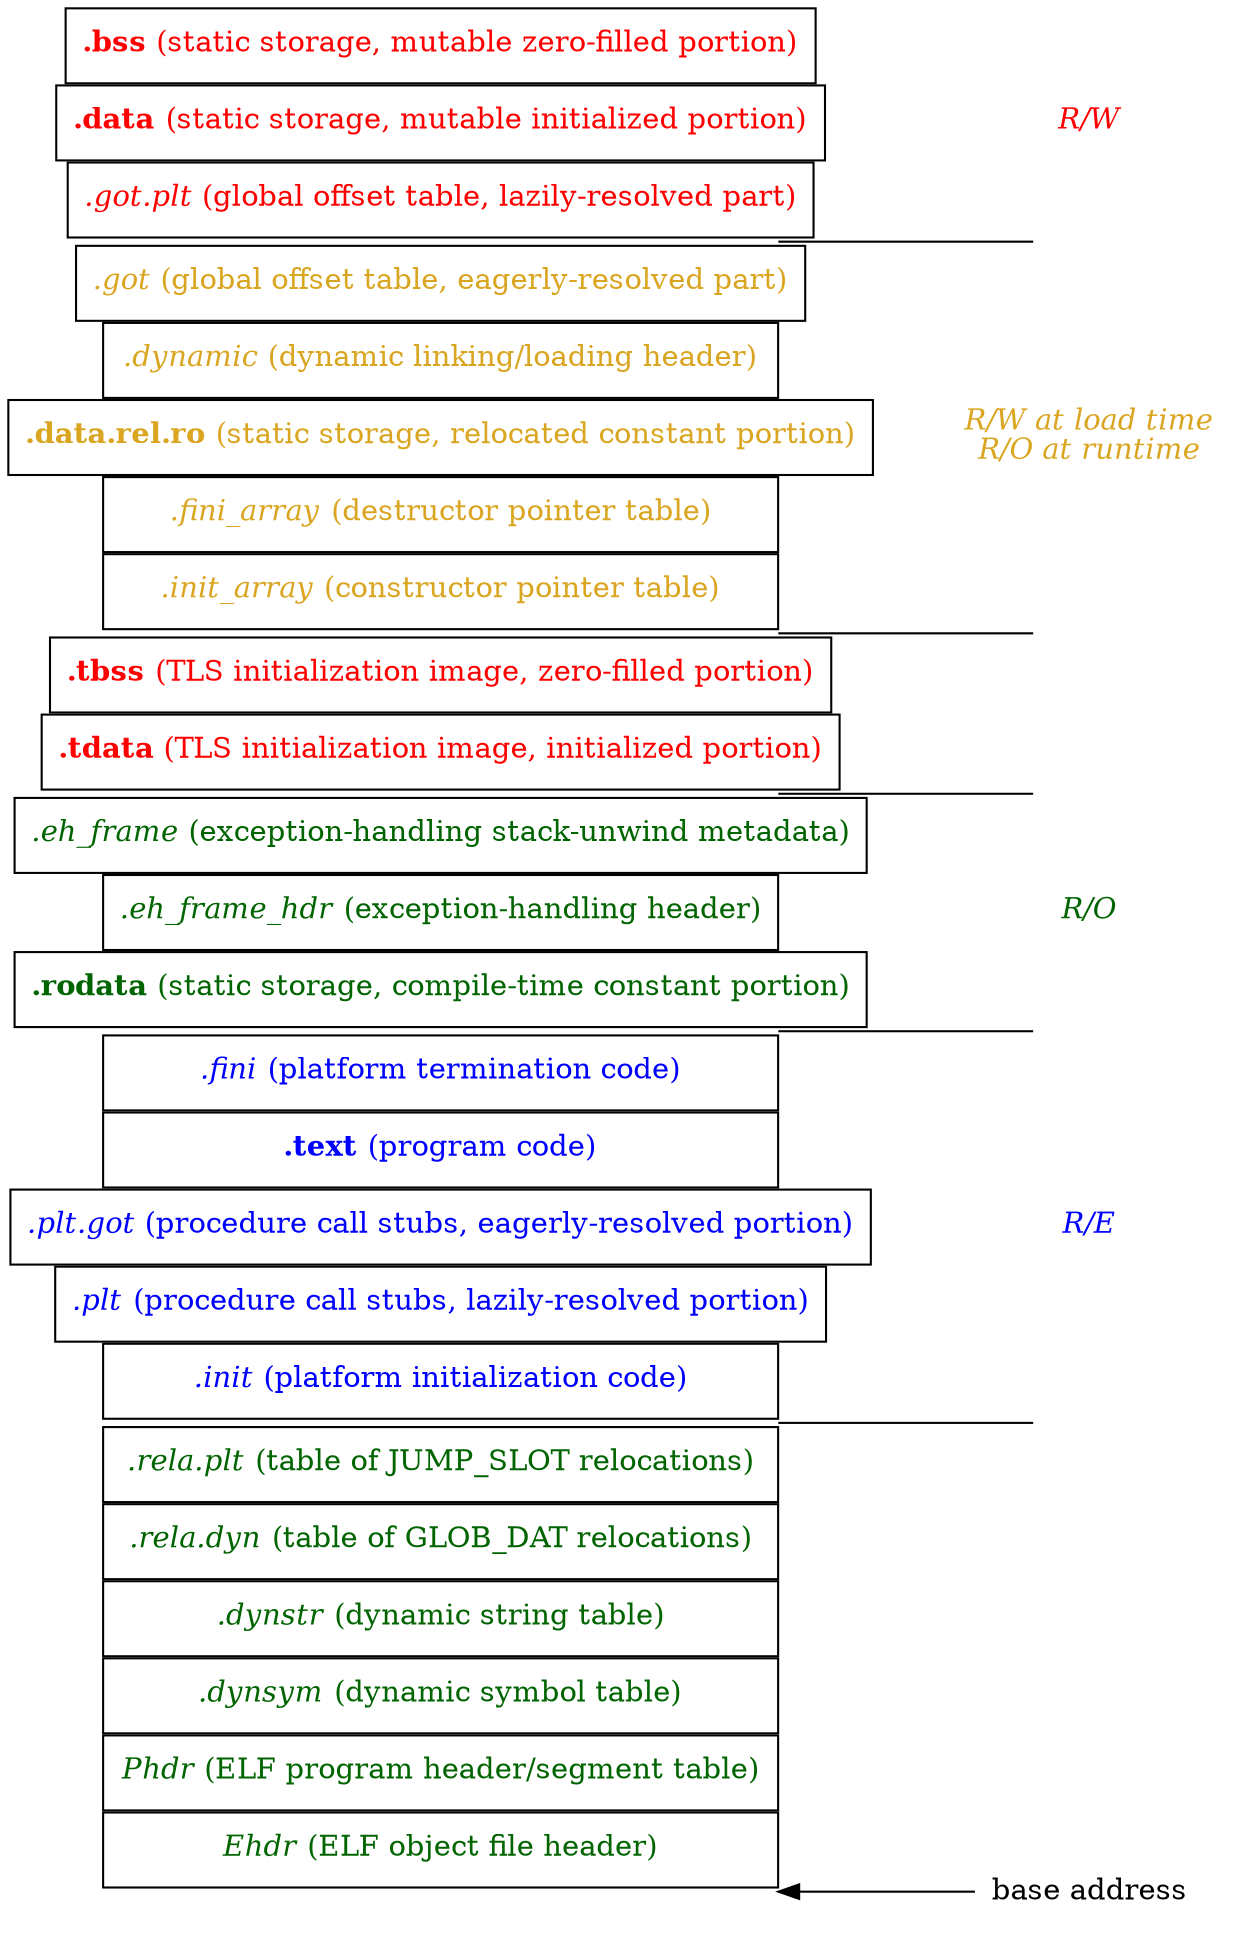 strict digraph {
	nodesep=0;
	rankdir=LR;

	node [shape=box, width=4.5];
	zero [shape=none, height=0, label=""];
	ehdr [label=<<i>Ehdr</i> (ELF object file header)>, fontcolor=darkgreen];
	phdr [label=<<i>Phdr</i> (ELF program header/segment table)>, fontcolor=darkgreen];
	dynsym [label=<<i>.dynsym</i> (dynamic symbol table)>, fontcolor=darkgreen];
	dynstr [label=<<i>.dynstr</i> (dynamic string table)>, fontcolor=darkgreen];
	reladyn [label=<<i>.rela.dyn</i> (table of GLOB_DAT relocations)>, fontcolor=darkgreen];
	relaplt [label=<<i>.rela.plt</i> (table of JUMP_SLOT relocations)>, fontcolor=darkgreen];
	greenblue [shape=none, height=0, label=""];
	init [label=<<i>.init</i> (platform initialization code)>, fontcolor=blue];
	plt [label=<<i>.plt</i> (procedure call stubs, lazily-resolved portion)>, fontcolor=blue];
	pltgot [label=<<i>.plt.got</i> (procedure call stubs, eagerly-resolved portion)>, fontcolor=blue];
	text [label=<<b>.text</b> (program code)>, fontcolor=blue];
	fini [label=<<i>.fini</i> (platform termination code)>, fontcolor=blue];
	bluegreen [shape=none, height=0, label=""];
	rodata [label=<<b>.rodata</b> (static storage, compile-time constant portion)>, fontcolor=darkgreen];
	eh_frame_hdr [label=<<i>.eh_frame_hdr</i> (exception-handling header)>, fontcolor=darkgreen];
	eh_frame [label=<<i>.eh_frame</i> (exception-handling stack-unwind metadata)>, fontcolor=darkgreen];
	greenred [shape=none, height=0, label=""];
	tdata [label=<<b>.tdata</b> (TLS initialization image, initialized portion)>, fontcolor=red];
	tbss [label=<<b>.tbss</b> (TLS initialization image, zero-filled portion)>, fontcolor=red];
	redyellow [shape=none, height=0, label=""];
	init_array [label=<<i>.init_array</i> (constructor pointer table)>, fontcolor=goldenrod];
	fini_array [label=<<i>.fini_array</i> (destructor pointer table)>, fontcolor=goldenrod];
	datarelro [label=<<b>.data.rel.ro</b> (static storage, relocated constant portion)>, fontcolor=goldenrod];
	dynamic [label=<<i>.dynamic</i> (dynamic linking/loading header)>, fontcolor=goldenrod];
	got [label=<<i>.got</i> (global offset table, eagerly-resolved part)>, fontcolor=goldenrod];
	yellowred [shape=none, height=0, label=""];
	gotplt [label=<<i>.got.plt</i> (global offset table, lazily-resolved part)>, fontcolor=red];
	data [label=<<b>.data</b> (static storage, mutable initialized portion)>, fontcolor=red];
	bss [label=<<b>.bss</b> (static storage, mutable zero-filled portion)>, fontcolor=red];

	node [shape=none, width=default];
	blue [label=<<i>R/E</i>>, fontcolor=blue];
	green [label=<<i>R/O</i>>, fontcolor=darkgreen];
	yellow [label=<<i>R/W at load time<br/>R/O at runtime</i>>, fontcolor=goldenrod];
	red [label=<<i>R/W</i>>, fontcolor=red];

	edge [dir=back];
	node [label="base address"];
	zero -> 0;

	edge [arrowtail=none];
	node [label=""];
	greenblue -> 1;
	bluegreen -> 2;
	greenred -> 3;
	redyellow -> 4;
	yellowred -> 5;

	edge [style=invis];
	pltgot -> blue;
	eh_frame_hdr -> green;
	datarelro -> yellow;
	data -> red;
}
